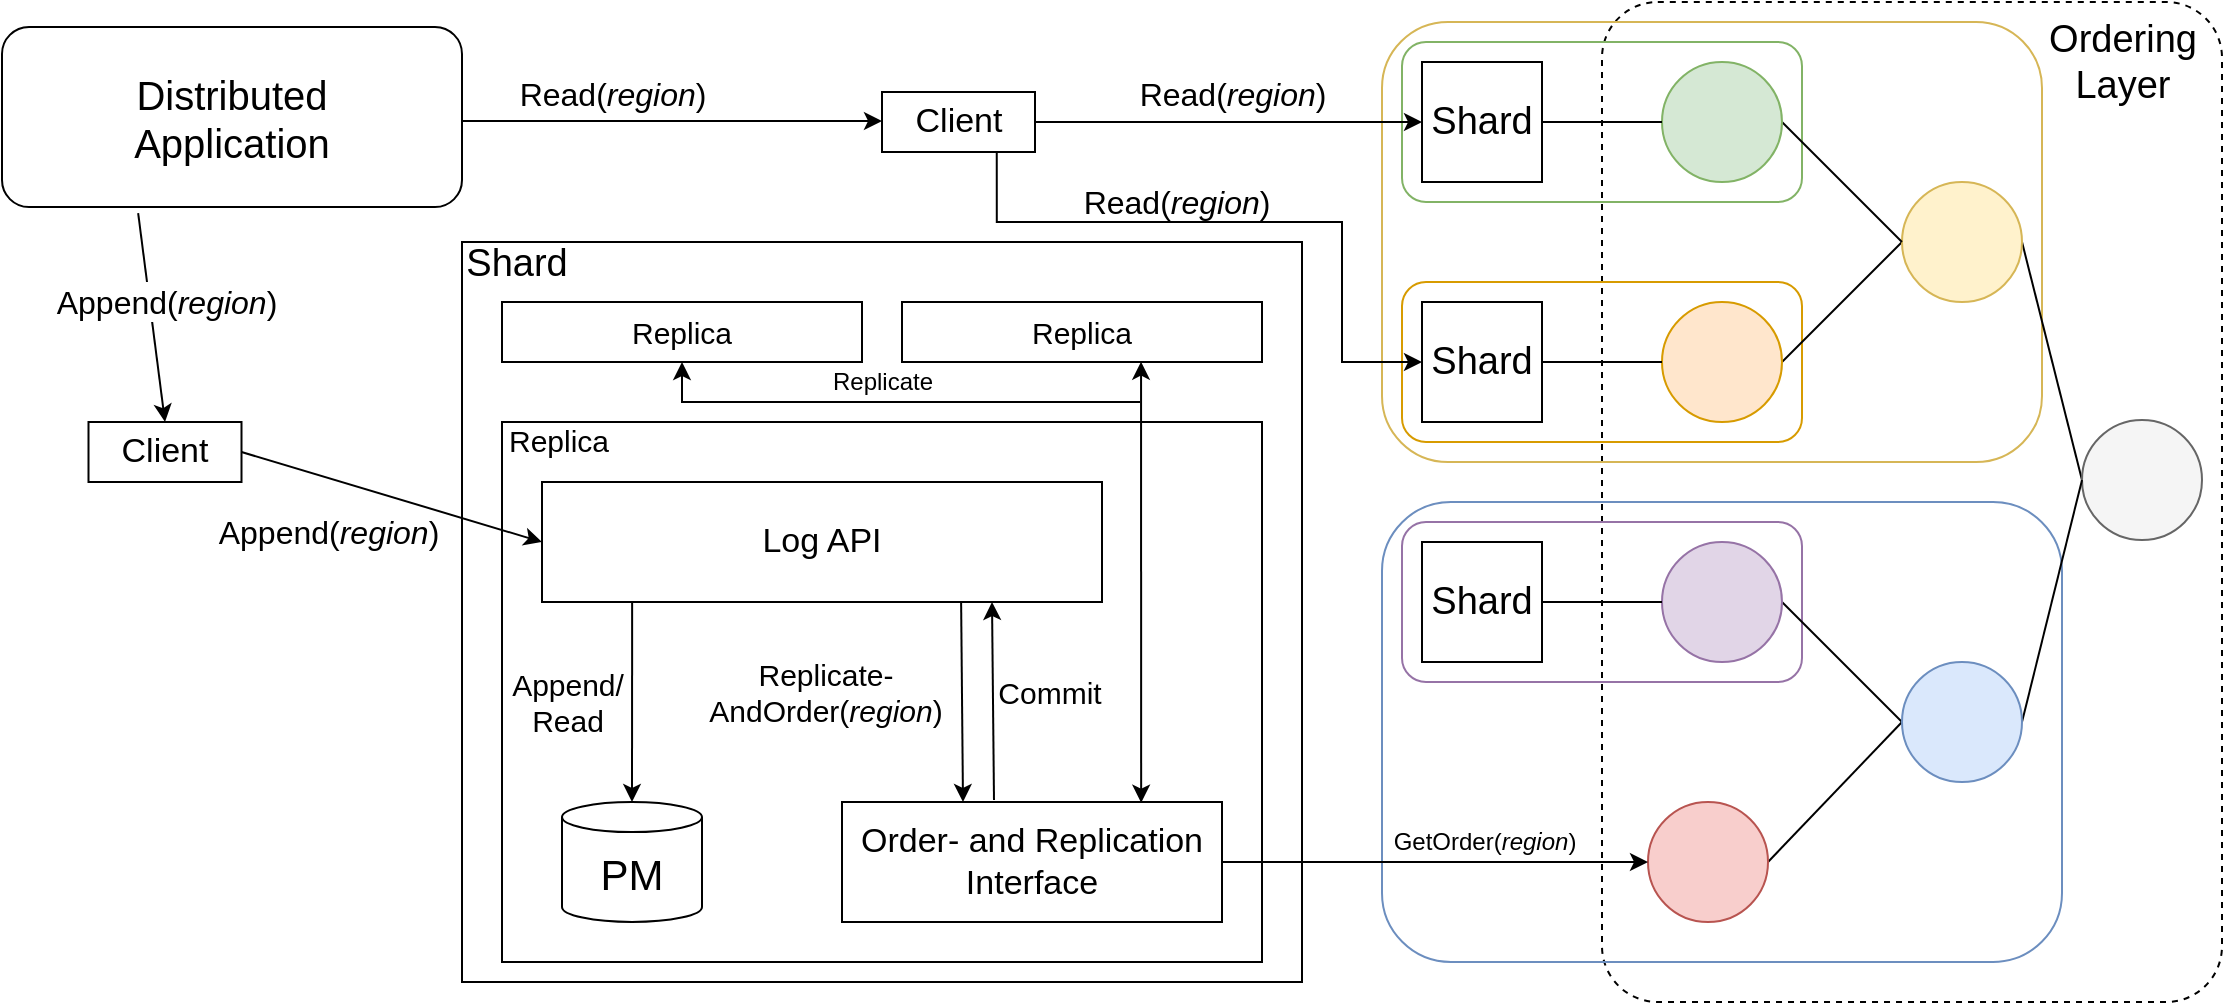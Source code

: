 <mxfile version="15.2.9" type="github">
  <diagram id="b9z9_DqSBHmfmtNlmLSl" name="Page-1">
    <mxGraphModel dx="2893" dy="1161" grid="1" gridSize="10" guides="1" tooltips="1" connect="1" arrows="1" fold="1" page="1" pageScale="1" pageWidth="827" pageHeight="1169" math="0" shadow="0">
      <root>
        <mxCell id="0" />
        <mxCell id="1" parent="0" />
        <mxCell id="aZ8yxYFO8ZEoRrY8MCP6-65" value="" style="rounded=1;whiteSpace=wrap;html=1;fillColor=none;arcSize=9;dashed=1;" vertex="1" parent="1">
          <mxGeometry x="330" y="270" width="310" height="500" as="geometry" />
        </mxCell>
        <mxCell id="aZ8yxYFO8ZEoRrY8MCP6-63" value="" style="rounded=1;whiteSpace=wrap;html=1;fillColor=none;strokeColor=#d6b656;" vertex="1" parent="1">
          <mxGeometry x="220" y="280" width="330" height="220" as="geometry" />
        </mxCell>
        <mxCell id="aZ8yxYFO8ZEoRrY8MCP6-64" value="" style="rounded=1;whiteSpace=wrap;html=1;fillColor=none;strokeColor=#6c8ebf;" vertex="1" parent="1">
          <mxGeometry x="220" y="520" width="340" height="230" as="geometry" />
        </mxCell>
        <mxCell id="aZ8yxYFO8ZEoRrY8MCP6-30" value="" style="rounded=1;whiteSpace=wrap;html=1;fillColor=none;strokeColor=#9673a6;" vertex="1" parent="1">
          <mxGeometry x="230" y="530" width="200" height="80" as="geometry" />
        </mxCell>
        <mxCell id="aZ8yxYFO8ZEoRrY8MCP6-28" value="" style="rounded=1;whiteSpace=wrap;html=1;fillColor=none;strokeColor=#82b366;" vertex="1" parent="1">
          <mxGeometry x="230" y="290" width="200" height="80" as="geometry" />
        </mxCell>
        <mxCell id="aZ8yxYFO8ZEoRrY8MCP6-29" value="" style="rounded=1;whiteSpace=wrap;html=1;fillColor=none;strokeColor=#d79b00;" vertex="1" parent="1">
          <mxGeometry x="230" y="410" width="200" height="80" as="geometry" />
        </mxCell>
        <mxCell id="aZ8yxYFO8ZEoRrY8MCP6-34" value="" style="rounded=0;whiteSpace=wrap;html=1;fillColor=none;" vertex="1" parent="1">
          <mxGeometry x="-240" y="390" width="420" height="370" as="geometry" />
        </mxCell>
        <mxCell id="aZ8yxYFO8ZEoRrY8MCP6-10" style="edgeStyle=none;rounded=0;orthogonalLoop=1;jettySize=auto;html=1;exitX=0;exitY=0.5;exitDx=0;exitDy=0;entryX=1;entryY=0.5;entryDx=0;entryDy=0;endArrow=none;endFill=0;" edge="1" parent="1" source="aZ8yxYFO8ZEoRrY8MCP6-2" target="aZ8yxYFO8ZEoRrY8MCP6-4">
          <mxGeometry relative="1" as="geometry" />
        </mxCell>
        <mxCell id="aZ8yxYFO8ZEoRrY8MCP6-2" value="" style="ellipse;whiteSpace=wrap;html=1;aspect=fixed;fillColor=#f5f5f5;strokeColor=#666666;fontColor=#333333;" vertex="1" parent="1">
          <mxGeometry x="570" y="479" width="60" height="60" as="geometry" />
        </mxCell>
        <mxCell id="aZ8yxYFO8ZEoRrY8MCP6-9" style="rounded=0;orthogonalLoop=1;jettySize=auto;html=1;exitX=1;exitY=0.5;exitDx=0;exitDy=0;entryX=0;entryY=0.5;entryDx=0;entryDy=0;endArrow=none;endFill=0;" edge="1" parent="1" source="aZ8yxYFO8ZEoRrY8MCP6-3" target="aZ8yxYFO8ZEoRrY8MCP6-2">
          <mxGeometry relative="1" as="geometry" />
        </mxCell>
        <mxCell id="aZ8yxYFO8ZEoRrY8MCP6-13" style="edgeStyle=none;rounded=0;orthogonalLoop=1;jettySize=auto;html=1;exitX=0;exitY=0.5;exitDx=0;exitDy=0;entryX=1;entryY=0.5;entryDx=0;entryDy=0;endArrow=none;endFill=0;" edge="1" parent="1" source="aZ8yxYFO8ZEoRrY8MCP6-3" target="aZ8yxYFO8ZEoRrY8MCP6-5">
          <mxGeometry relative="1" as="geometry" />
        </mxCell>
        <mxCell id="aZ8yxYFO8ZEoRrY8MCP6-14" style="edgeStyle=none;rounded=0;orthogonalLoop=1;jettySize=auto;html=1;exitX=0;exitY=0.5;exitDx=0;exitDy=0;entryX=1;entryY=0.5;entryDx=0;entryDy=0;endArrow=none;endFill=0;" edge="1" parent="1" source="aZ8yxYFO8ZEoRrY8MCP6-3" target="aZ8yxYFO8ZEoRrY8MCP6-8">
          <mxGeometry relative="1" as="geometry" />
        </mxCell>
        <mxCell id="aZ8yxYFO8ZEoRrY8MCP6-3" value="" style="ellipse;whiteSpace=wrap;html=1;aspect=fixed;fillColor=#dae8fc;strokeColor=#6c8ebf;" vertex="1" parent="1">
          <mxGeometry x="480" y="600" width="60" height="60" as="geometry" />
        </mxCell>
        <mxCell id="aZ8yxYFO8ZEoRrY8MCP6-11" style="edgeStyle=none;rounded=0;orthogonalLoop=1;jettySize=auto;html=1;exitX=0;exitY=0.5;exitDx=0;exitDy=0;entryX=1;entryY=0.5;entryDx=0;entryDy=0;endArrow=none;endFill=0;" edge="1" parent="1" source="aZ8yxYFO8ZEoRrY8MCP6-4" target="aZ8yxYFO8ZEoRrY8MCP6-6">
          <mxGeometry relative="1" as="geometry" />
        </mxCell>
        <mxCell id="aZ8yxYFO8ZEoRrY8MCP6-4" value="" style="ellipse;whiteSpace=wrap;html=1;aspect=fixed;fillColor=#fff2cc;strokeColor=#d6b656;" vertex="1" parent="1">
          <mxGeometry x="480" y="360" width="60" height="60" as="geometry" />
        </mxCell>
        <mxCell id="aZ8yxYFO8ZEoRrY8MCP6-5" value="" style="ellipse;whiteSpace=wrap;html=1;aspect=fixed;fillColor=#e1d5e7;strokeColor=#9673a6;" vertex="1" parent="1">
          <mxGeometry x="360" y="540" width="60" height="60" as="geometry" />
        </mxCell>
        <mxCell id="aZ8yxYFO8ZEoRrY8MCP6-6" value="" style="ellipse;whiteSpace=wrap;html=1;aspect=fixed;fillColor=#ffe6cc;strokeColor=#d79b00;" vertex="1" parent="1">
          <mxGeometry x="360" y="420" width="60" height="60" as="geometry" />
        </mxCell>
        <mxCell id="aZ8yxYFO8ZEoRrY8MCP6-12" style="edgeStyle=none;rounded=0;orthogonalLoop=1;jettySize=auto;html=1;exitX=1;exitY=0.5;exitDx=0;exitDy=0;entryX=0;entryY=0.5;entryDx=0;entryDy=0;endArrow=none;endFill=0;" edge="1" parent="1" source="aZ8yxYFO8ZEoRrY8MCP6-7" target="aZ8yxYFO8ZEoRrY8MCP6-4">
          <mxGeometry relative="1" as="geometry" />
        </mxCell>
        <mxCell id="aZ8yxYFO8ZEoRrY8MCP6-7" value="" style="ellipse;whiteSpace=wrap;html=1;aspect=fixed;fillColor=#d5e8d4;strokeColor=#82b366;" vertex="1" parent="1">
          <mxGeometry x="360" y="300" width="60" height="60" as="geometry" />
        </mxCell>
        <mxCell id="aZ8yxYFO8ZEoRrY8MCP6-8" value="" style="ellipse;whiteSpace=wrap;html=1;aspect=fixed;fillColor=#f8cecc;strokeColor=#b85450;" vertex="1" parent="1">
          <mxGeometry x="353" y="670" width="60" height="60" as="geometry" />
        </mxCell>
        <mxCell id="aZ8yxYFO8ZEoRrY8MCP6-16" style="edgeStyle=none;rounded=0;orthogonalLoop=1;jettySize=auto;html=1;exitX=1;exitY=0.5;exitDx=0;exitDy=0;entryX=0;entryY=0.5;entryDx=0;entryDy=0;endArrow=none;endFill=0;" edge="1" parent="1" source="aZ8yxYFO8ZEoRrY8MCP6-15" target="aZ8yxYFO8ZEoRrY8MCP6-7">
          <mxGeometry relative="1" as="geometry" />
        </mxCell>
        <mxCell id="aZ8yxYFO8ZEoRrY8MCP6-15" value="&lt;font style=&quot;font-size: 19px&quot;&gt;Shard&lt;/font&gt;" style="whiteSpace=wrap;html=1;aspect=fixed;" vertex="1" parent="1">
          <mxGeometry x="240" y="300" width="60" height="60" as="geometry" />
        </mxCell>
        <mxCell id="aZ8yxYFO8ZEoRrY8MCP6-19" style="edgeStyle=none;rounded=0;orthogonalLoop=1;jettySize=auto;html=1;exitX=1;exitY=0.5;exitDx=0;exitDy=0;entryX=0;entryY=0.5;entryDx=0;entryDy=0;endArrow=none;endFill=0;" edge="1" parent="1" source="aZ8yxYFO8ZEoRrY8MCP6-17" target="aZ8yxYFO8ZEoRrY8MCP6-6">
          <mxGeometry relative="1" as="geometry" />
        </mxCell>
        <mxCell id="aZ8yxYFO8ZEoRrY8MCP6-17" value="&lt;font style=&quot;font-size: 19px&quot;&gt;Shard&lt;/font&gt;" style="whiteSpace=wrap;html=1;aspect=fixed;" vertex="1" parent="1">
          <mxGeometry x="240" y="420" width="60" height="60" as="geometry" />
        </mxCell>
        <mxCell id="aZ8yxYFO8ZEoRrY8MCP6-20" style="edgeStyle=none;rounded=0;orthogonalLoop=1;jettySize=auto;html=1;exitX=1;exitY=0.5;exitDx=0;exitDy=0;entryX=0;entryY=0.5;entryDx=0;entryDy=0;endArrow=none;endFill=0;" edge="1" parent="1" source="aZ8yxYFO8ZEoRrY8MCP6-18" target="aZ8yxYFO8ZEoRrY8MCP6-5">
          <mxGeometry relative="1" as="geometry" />
        </mxCell>
        <mxCell id="aZ8yxYFO8ZEoRrY8MCP6-18" value="&lt;font style=&quot;font-size: 19px&quot;&gt;Shard&lt;/font&gt;" style="whiteSpace=wrap;html=1;aspect=fixed;" vertex="1" parent="1">
          <mxGeometry x="240" y="540" width="60" height="60" as="geometry" />
        </mxCell>
        <mxCell id="aZ8yxYFO8ZEoRrY8MCP6-22" value="&lt;font style=&quot;font-size: 15px&quot;&gt;Replica&lt;/font&gt;" style="rounded=0;whiteSpace=wrap;html=1;" vertex="1" parent="1">
          <mxGeometry x="-220" y="420" width="180" height="30" as="geometry" />
        </mxCell>
        <mxCell id="aZ8yxYFO8ZEoRrY8MCP6-24" value="" style="rounded=0;whiteSpace=wrap;html=1;" vertex="1" parent="1">
          <mxGeometry x="-220" y="480" width="380" height="270" as="geometry" />
        </mxCell>
        <mxCell id="aZ8yxYFO8ZEoRrY8MCP6-26" value="&lt;span style=&quot;font-size: 15px&quot;&gt;Replica&lt;/span&gt;" style="rounded=0;whiteSpace=wrap;html=1;" vertex="1" parent="1">
          <mxGeometry x="-20" y="420" width="180" height="30" as="geometry" />
        </mxCell>
        <mxCell id="aZ8yxYFO8ZEoRrY8MCP6-43" style="edgeStyle=none;rounded=0;orthogonalLoop=1;jettySize=auto;html=1;exitX=0.5;exitY=0;exitDx=0;exitDy=0;exitPerimeter=0;entryX=0.161;entryY=1;entryDx=0;entryDy=0;entryPerimeter=0;endArrow=none;endFill=0;startArrow=classic;startFill=1;" edge="1" parent="1" source="aZ8yxYFO8ZEoRrY8MCP6-27" target="aZ8yxYFO8ZEoRrY8MCP6-42">
          <mxGeometry relative="1" as="geometry" />
        </mxCell>
        <mxCell id="aZ8yxYFO8ZEoRrY8MCP6-27" value="&lt;font style=&quot;font-size: 21px&quot;&gt;PM&lt;/font&gt;" style="shape=cylinder3;whiteSpace=wrap;html=1;boundedLbl=1;backgroundOutline=1;size=7.529;fillColor=none;" vertex="1" parent="1">
          <mxGeometry x="-190" y="670" width="70" height="60" as="geometry" />
        </mxCell>
        <mxCell id="aZ8yxYFO8ZEoRrY8MCP6-46" style="edgeStyle=none;rounded=0;orthogonalLoop=1;jettySize=auto;html=1;exitX=0.25;exitY=0;exitDx=0;exitDy=0;entryX=0.702;entryY=1;entryDx=0;entryDy=0;entryPerimeter=0;startArrow=classic;startFill=1;endArrow=none;endFill=0;" edge="1" parent="1">
          <mxGeometry relative="1" as="geometry">
            <mxPoint x="10.5" y="670" as="sourcePoint" />
            <mxPoint x="9.56" y="570" as="targetPoint" />
          </mxGeometry>
        </mxCell>
        <mxCell id="aZ8yxYFO8ZEoRrY8MCP6-50" style="rounded=0;orthogonalLoop=1;jettySize=auto;html=1;startArrow=classic;startFill=1;endArrow=classic;endFill=1;entryX=0.664;entryY=0.995;entryDx=0;entryDy=0;entryPerimeter=0;exitX=0.782;exitY=0.006;exitDx=0;exitDy=0;exitPerimeter=0;" edge="1" parent="1" target="aZ8yxYFO8ZEoRrY8MCP6-26">
          <mxGeometry relative="1" as="geometry">
            <mxPoint x="99.58" y="670.36" as="sourcePoint" />
            <mxPoint x="99.05" y="459.65" as="targetPoint" />
          </mxGeometry>
        </mxCell>
        <mxCell id="aZ8yxYFO8ZEoRrY8MCP6-54" style="edgeStyle=none;rounded=0;orthogonalLoop=1;jettySize=auto;html=1;exitX=1;exitY=0.5;exitDx=0;exitDy=0;entryX=0;entryY=0.5;entryDx=0;entryDy=0;startArrow=none;startFill=0;endArrow=classic;endFill=1;" edge="1" parent="1" source="aZ8yxYFO8ZEoRrY8MCP6-33" target="aZ8yxYFO8ZEoRrY8MCP6-8">
          <mxGeometry relative="1" as="geometry" />
        </mxCell>
        <mxCell id="aZ8yxYFO8ZEoRrY8MCP6-33" value="&lt;font style=&quot;font-size: 17px&quot;&gt;Order- and Replication Interface&lt;/font&gt;" style="rounded=0;whiteSpace=wrap;html=1;fillColor=none;" vertex="1" parent="1">
          <mxGeometry x="-50" y="670" width="190" height="60" as="geometry" />
        </mxCell>
        <mxCell id="aZ8yxYFO8ZEoRrY8MCP6-49" style="edgeStyle=none;rounded=0;orthogonalLoop=1;jettySize=auto;html=1;exitX=0.75;exitY=1;exitDx=0;exitDy=0;startArrow=classic;startFill=1;endArrow=none;endFill=0;" edge="1" parent="1">
          <mxGeometry relative="1" as="geometry">
            <mxPoint x="25" y="570" as="sourcePoint" />
            <mxPoint x="26" y="669" as="targetPoint" />
          </mxGeometry>
        </mxCell>
        <mxCell id="aZ8yxYFO8ZEoRrY8MCP6-42" value="&lt;font style=&quot;font-size: 17px&quot;&gt;Log API&lt;/font&gt;" style="rounded=0;whiteSpace=wrap;html=1;fillColor=none;" vertex="1" parent="1">
          <mxGeometry x="-200" y="510" width="280" height="60" as="geometry" />
        </mxCell>
        <mxCell id="aZ8yxYFO8ZEoRrY8MCP6-45" value="&lt;font style=&quot;font-size: 15px&quot;&gt;Append/&lt;br&gt;Read&lt;br&gt;&lt;/font&gt;" style="text;html=1;strokeColor=none;fillColor=none;align=center;verticalAlign=middle;whiteSpace=wrap;rounded=0;" vertex="1" parent="1">
          <mxGeometry x="-207" y="610" width="40" height="20" as="geometry" />
        </mxCell>
        <mxCell id="aZ8yxYFO8ZEoRrY8MCP6-47" value="&lt;font style=&quot;font-size: 15px&quot;&gt;Replicate-AndOrder(&lt;i&gt;region&lt;/i&gt;)&lt;/font&gt;" style="text;html=1;strokeColor=none;fillColor=none;align=center;verticalAlign=middle;whiteSpace=wrap;rounded=0;" vertex="1" parent="1">
          <mxGeometry x="-78" y="605" width="40" height="20" as="geometry" />
        </mxCell>
        <mxCell id="aZ8yxYFO8ZEoRrY8MCP6-48" value="&lt;font style=&quot;font-size: 15px&quot;&gt;Commit&lt;/font&gt;" style="text;html=1;strokeColor=none;fillColor=none;align=center;verticalAlign=middle;whiteSpace=wrap;rounded=0;" vertex="1" parent="1">
          <mxGeometry x="34" y="605" width="40" height="20" as="geometry" />
        </mxCell>
        <mxCell id="aZ8yxYFO8ZEoRrY8MCP6-51" style="edgeStyle=orthogonalEdgeStyle;rounded=0;orthogonalLoop=1;jettySize=auto;html=1;startArrow=none;startFill=0;endArrow=classic;endFill=1;" edge="1" parent="1" target="aZ8yxYFO8ZEoRrY8MCP6-22">
          <mxGeometry relative="1" as="geometry">
            <mxPoint x="99" y="470" as="sourcePoint" />
            <mxPoint x="108.05" y="469.65" as="targetPoint" />
            <Array as="points">
              <mxPoint x="99" y="470" />
              <mxPoint x="-130" y="470" />
            </Array>
          </mxGeometry>
        </mxCell>
        <mxCell id="aZ8yxYFO8ZEoRrY8MCP6-53" value="Replicate" style="text;html=1;strokeColor=none;fillColor=none;align=center;verticalAlign=middle;whiteSpace=wrap;rounded=0;" vertex="1" parent="1">
          <mxGeometry x="-50" y="450" width="41" height="20" as="geometry" />
        </mxCell>
        <mxCell id="aZ8yxYFO8ZEoRrY8MCP6-55" value="GetOrder(&lt;i&gt;region&lt;/i&gt;)" style="text;html=1;align=center;verticalAlign=middle;resizable=0;points=[];autosize=1;strokeColor=none;fillColor=none;" vertex="1" parent="1">
          <mxGeometry x="216" y="680" width="110" height="20" as="geometry" />
        </mxCell>
        <mxCell id="aZ8yxYFO8ZEoRrY8MCP6-85" style="edgeStyle=orthogonalEdgeStyle;rounded=0;orthogonalLoop=1;jettySize=auto;html=1;exitX=1;exitY=0.5;exitDx=0;exitDy=0;entryX=0;entryY=0.5;entryDx=0;entryDy=0;startArrow=none;startFill=0;endArrow=classic;endFill=1;" edge="1" parent="1">
          <mxGeometry relative="1" as="geometry">
            <mxPoint x="-240.0" y="329.5" as="sourcePoint" />
            <mxPoint x="-30.0" y="329.5" as="targetPoint" />
          </mxGeometry>
        </mxCell>
        <mxCell id="aZ8yxYFO8ZEoRrY8MCP6-56" value="&lt;font style=&quot;font-size: 20px&quot;&gt;Distributed &lt;br&gt;Application&lt;/font&gt;" style="rounded=1;whiteSpace=wrap;html=1;fillColor=none;" vertex="1" parent="1">
          <mxGeometry x="-470" y="282.5" width="230" height="90" as="geometry" />
        </mxCell>
        <mxCell id="aZ8yxYFO8ZEoRrY8MCP6-61" style="edgeStyle=none;rounded=0;orthogonalLoop=1;jettySize=auto;html=1;exitX=1;exitY=0.5;exitDx=0;exitDy=0;entryX=0;entryY=0.5;entryDx=0;entryDy=0;startArrow=none;startFill=0;endArrow=classic;endFill=1;" edge="1" parent="1" source="aZ8yxYFO8ZEoRrY8MCP6-57" target="aZ8yxYFO8ZEoRrY8MCP6-42">
          <mxGeometry relative="1" as="geometry" />
        </mxCell>
        <mxCell id="aZ8yxYFO8ZEoRrY8MCP6-77" style="edgeStyle=none;rounded=0;orthogonalLoop=1;jettySize=auto;html=1;exitX=0.5;exitY=0;exitDx=0;exitDy=0;entryX=0.296;entryY=1.034;entryDx=0;entryDy=0;entryPerimeter=0;startArrow=classic;startFill=1;endArrow=none;endFill=0;" edge="1" parent="1" source="aZ8yxYFO8ZEoRrY8MCP6-57" target="aZ8yxYFO8ZEoRrY8MCP6-56">
          <mxGeometry relative="1" as="geometry" />
        </mxCell>
        <mxCell id="aZ8yxYFO8ZEoRrY8MCP6-57" value="&lt;font style=&quot;font-size: 17px&quot;&gt;Client&lt;/font&gt;" style="rounded=0;whiteSpace=wrap;html=1;fillColor=none;" vertex="1" parent="1">
          <mxGeometry x="-426.75" y="480" width="76.5" height="30" as="geometry" />
        </mxCell>
        <mxCell id="aZ8yxYFO8ZEoRrY8MCP6-58" value="&lt;span style=&quot;font-size: 15px&quot;&gt;Replica&lt;/span&gt;" style="text;html=1;align=center;verticalAlign=middle;resizable=0;points=[];autosize=1;strokeColor=none;fillColor=none;" vertex="1" parent="1">
          <mxGeometry x="-227" y="479" width="70" height="20" as="geometry" />
        </mxCell>
        <mxCell id="aZ8yxYFO8ZEoRrY8MCP6-62" value="&lt;span style=&quot;font-size: 16px&quot;&gt;Append(&lt;/span&gt;&lt;i style=&quot;font-size: 16px&quot;&gt;region&lt;/i&gt;&lt;span style=&quot;font-size: 16px&quot;&gt;)&lt;/span&gt;" style="text;html=1;align=center;verticalAlign=middle;resizable=0;points=[];autosize=1;strokeColor=none;fillColor=none;" vertex="1" parent="1">
          <mxGeometry x="-372" y="525" width="130" height="20" as="geometry" />
        </mxCell>
        <mxCell id="aZ8yxYFO8ZEoRrY8MCP6-66" value="&lt;font style=&quot;font-size: 19px&quot;&gt;Ordering &lt;br&gt;Layer&lt;/font&gt;" style="text;html=1;align=center;verticalAlign=middle;resizable=0;points=[];autosize=1;strokeColor=none;fillColor=none;" vertex="1" parent="1">
          <mxGeometry x="545" y="280" width="90" height="40" as="geometry" />
        </mxCell>
        <mxCell id="aZ8yxYFO8ZEoRrY8MCP6-60" value="&lt;font style=&quot;font-size: 16px&quot;&gt;Append(&lt;i&gt;region&lt;/i&gt;)&lt;/font&gt;" style="text;html=1;align=center;verticalAlign=middle;resizable=0;points=[];autosize=1;fillColor=default;" vertex="1" parent="1">
          <mxGeometry x="-453.5" y="410" width="130" height="20" as="geometry" />
        </mxCell>
        <mxCell id="aZ8yxYFO8ZEoRrY8MCP6-81" style="edgeStyle=none;rounded=0;orthogonalLoop=1;jettySize=auto;html=1;exitX=1;exitY=0.5;exitDx=0;exitDy=0;entryX=0;entryY=0.5;entryDx=0;entryDy=0;startArrow=none;startFill=0;endArrow=classic;endFill=1;" edge="1" parent="1" source="aZ8yxYFO8ZEoRrY8MCP6-80" target="aZ8yxYFO8ZEoRrY8MCP6-15">
          <mxGeometry relative="1" as="geometry" />
        </mxCell>
        <mxCell id="aZ8yxYFO8ZEoRrY8MCP6-83" style="edgeStyle=orthogonalEdgeStyle;rounded=0;orthogonalLoop=1;jettySize=auto;html=1;exitX=0.75;exitY=1;exitDx=0;exitDy=0;entryX=0;entryY=0.5;entryDx=0;entryDy=0;startArrow=none;startFill=0;endArrow=classic;endFill=1;" edge="1" parent="1" source="aZ8yxYFO8ZEoRrY8MCP6-80" target="aZ8yxYFO8ZEoRrY8MCP6-17">
          <mxGeometry relative="1" as="geometry">
            <Array as="points">
              <mxPoint x="27" y="380" />
              <mxPoint x="200" y="380" />
              <mxPoint x="200" y="450" />
            </Array>
          </mxGeometry>
        </mxCell>
        <mxCell id="aZ8yxYFO8ZEoRrY8MCP6-80" value="&lt;font style=&quot;font-size: 17px&quot;&gt;Client&lt;/font&gt;" style="rounded=0;whiteSpace=wrap;html=1;fillColor=none;" vertex="1" parent="1">
          <mxGeometry x="-30" y="315" width="76.5" height="30" as="geometry" />
        </mxCell>
        <mxCell id="aZ8yxYFO8ZEoRrY8MCP6-86" value="&lt;span style=&quot;font-size: 16px&quot;&gt;Read(&lt;/span&gt;&lt;i style=&quot;font-size: 16px&quot;&gt;region&lt;/i&gt;&lt;span style=&quot;font-size: 16px&quot;&gt;)&lt;/span&gt;" style="text;html=1;align=center;verticalAlign=middle;resizable=0;points=[];autosize=1;fillColor=default;" vertex="1" parent="1">
          <mxGeometry x="-220" y="306" width="110" height="20" as="geometry" />
        </mxCell>
        <mxCell id="aZ8yxYFO8ZEoRrY8MCP6-87" value="&lt;span style=&quot;font-size: 16px&quot;&gt;Read(&lt;/span&gt;&lt;i style=&quot;font-size: 16px&quot;&gt;region&lt;/i&gt;&lt;span style=&quot;font-size: 16px&quot;&gt;)&lt;/span&gt;" style="text;html=1;align=center;verticalAlign=middle;resizable=0;points=[];autosize=1;fillColor=default;" vertex="1" parent="1">
          <mxGeometry x="90" y="306" width="110" height="20" as="geometry" />
        </mxCell>
        <mxCell id="aZ8yxYFO8ZEoRrY8MCP6-88" value="&lt;span style=&quot;font-size: 16px&quot;&gt;Read(&lt;/span&gt;&lt;i style=&quot;font-size: 16px&quot;&gt;region&lt;/i&gt;&lt;span style=&quot;font-size: 16px&quot;&gt;)&lt;/span&gt;" style="text;html=1;align=center;verticalAlign=middle;resizable=0;points=[];autosize=1;fillColor=none;" vertex="1" parent="1">
          <mxGeometry x="62" y="360" width="110" height="20" as="geometry" />
        </mxCell>
        <mxCell id="aZ8yxYFO8ZEoRrY8MCP6-92" value="&lt;span style=&quot;font-size: 19px&quot;&gt;Shard&lt;/span&gt;" style="text;html=1;align=center;verticalAlign=middle;resizable=0;points=[];autosize=1;strokeColor=none;fillColor=none;" vertex="1" parent="1">
          <mxGeometry x="-248" y="391" width="70" height="20" as="geometry" />
        </mxCell>
      </root>
    </mxGraphModel>
  </diagram>
</mxfile>
